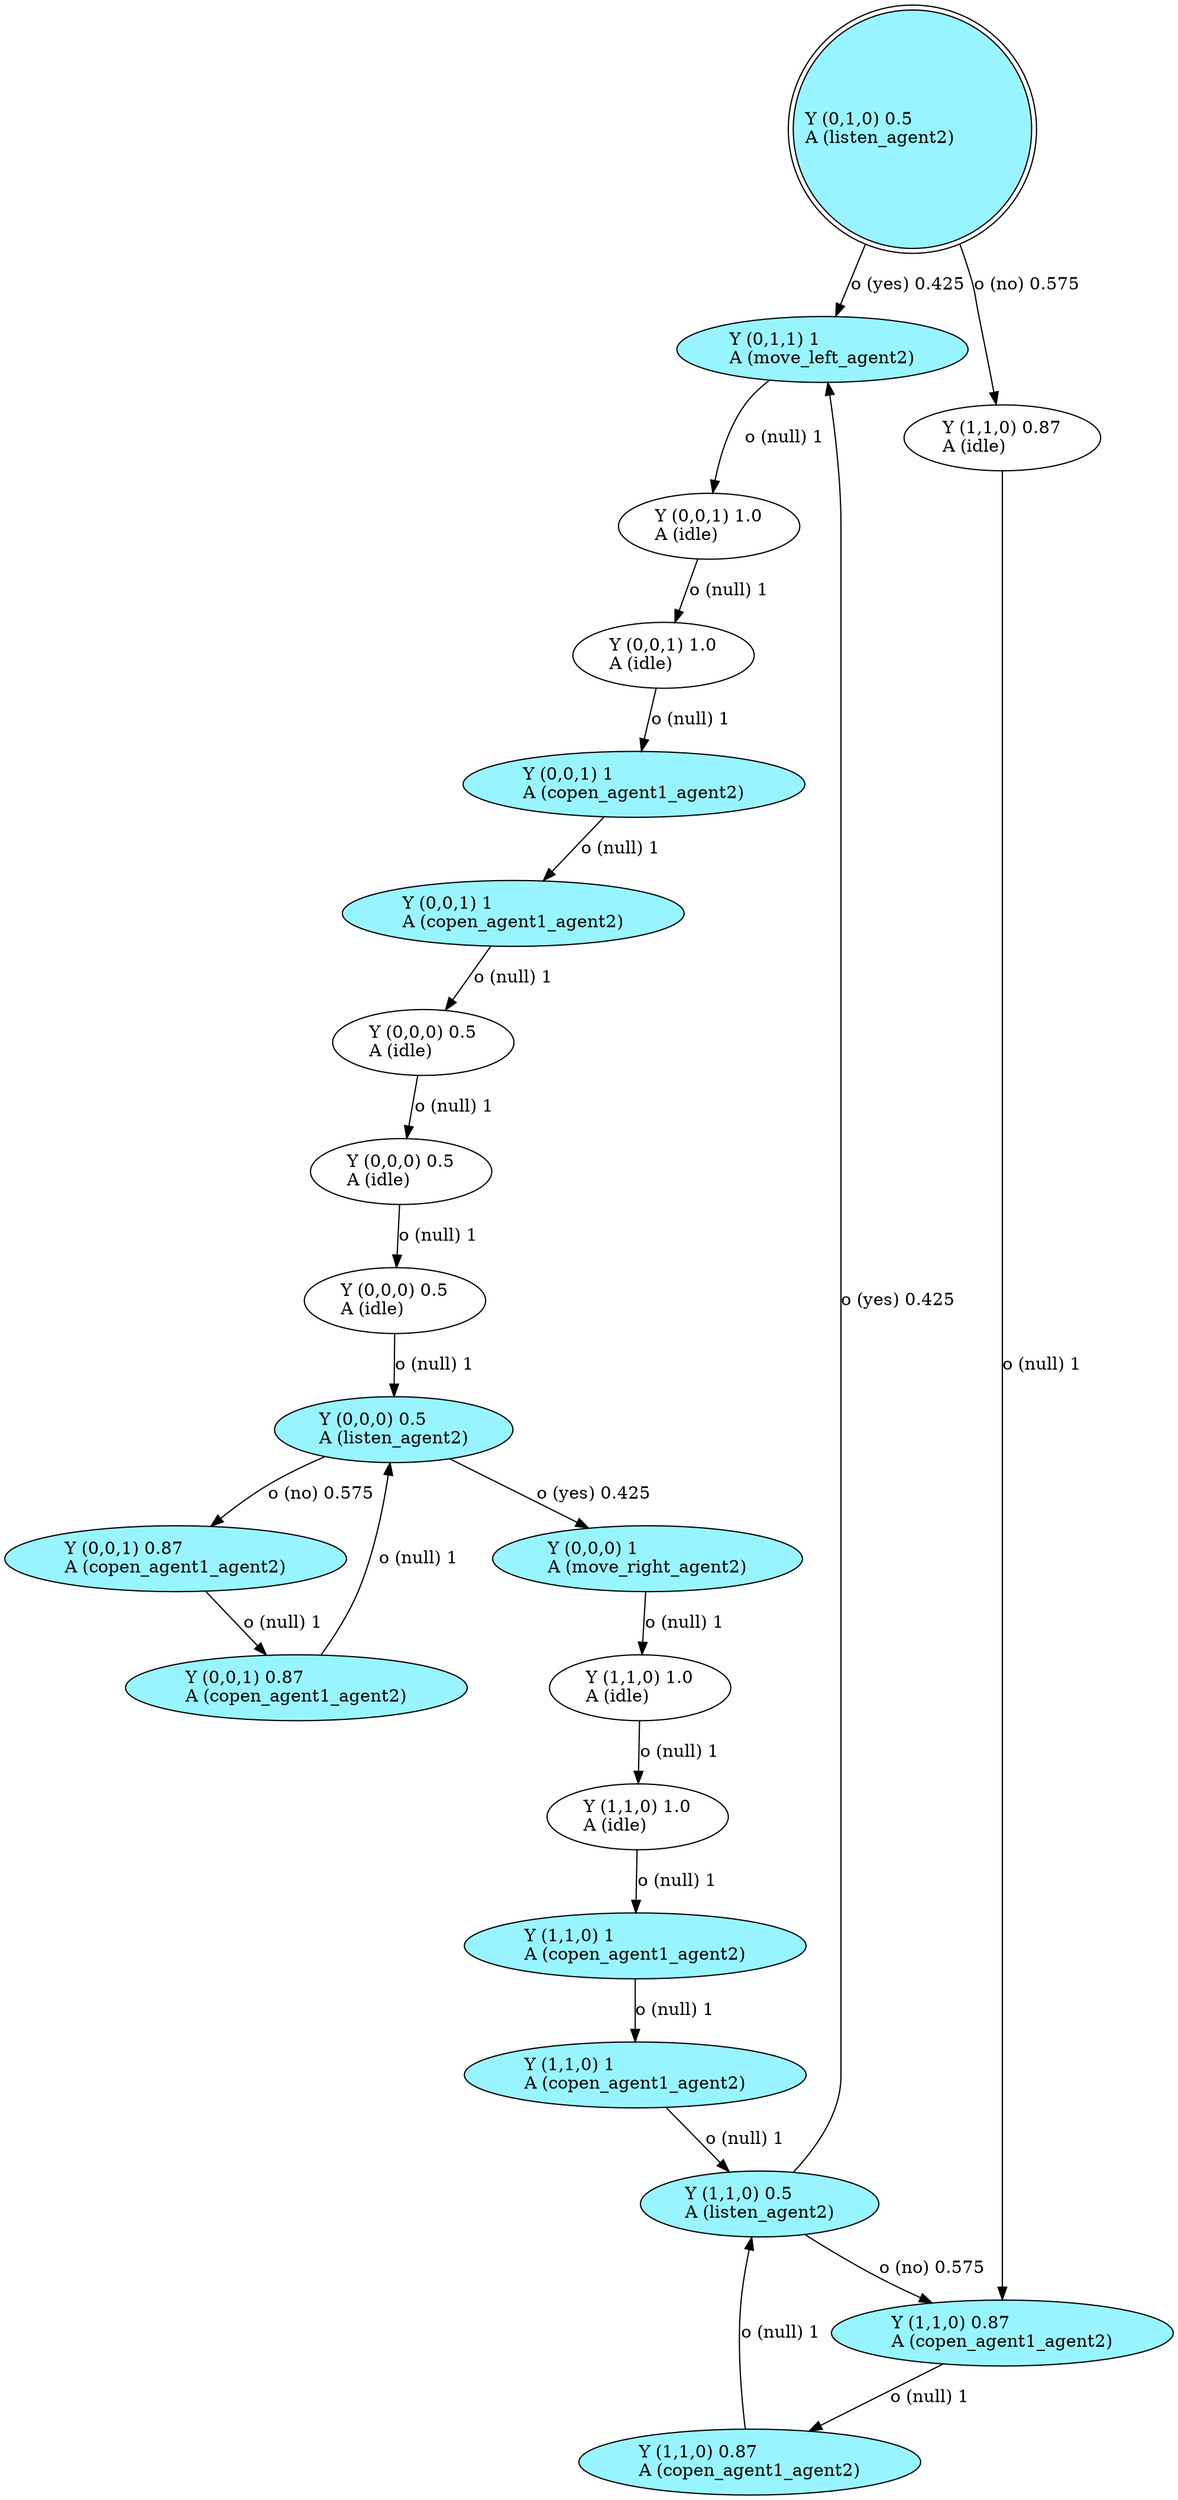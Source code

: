 digraph "G" {
root [color=black, fillcolor=cadetblue1, label="Y (0,1,0) 0.5\lA (listen_agent2)\l", labeljust="l", shape=doublecircle, style=filled];
x0row3 [color=black, fillcolor=cadetblue1, label="Y (0,0,0) 0.5\lA (listen_agent2)\l", style=filled];
x0row14 [color=black, fillcolor=cadetblue1, label="Y (1,1,0) 0.87\lA (copen_agent1_agent2)\l", style=filled];
x0row4 [color=black, fillcolor=cadetblue1, label="Y (1,1,0) 0.5\lA (listen_agent2)\l", style=filled];
x0row1 [color=black, fillcolor=cadetblue1, label="Y (0,1,1) 1\lA (move_left_agent2)\l", style=filled];
x0row13 [color=black, fillcolor=cadetblue1, label="Y (1,1,0) 1\lA (copen_agent1_agent2)\l", style=filled];
x0row5 [color=black, fillcolor=cadetblue1, label="Y (0,0,1) 1\lA (copen_agent1_agent2)\l", style=filled];
x0row8 [color=black, fillcolor=cadetblue1, label="Y (0,0,0) 1\lA (move_right_agent2)\l", style=filled];
x0row9 [color=black, fillcolor=cadetblue1, label="Y (0,0,1) 0.87\lA (copen_agent1_agent2)\l", style=filled];
x0row14_noop_0 [label="Y (1,1,0) 0.87\lA (idle)\l"];
x0row5_noop_0 [label="Y (0,0,1) 1.0\lA (idle)\l"];
x0row5_noop_1 [label="Y (0,0,1) 1.0\lA (idle)\l"];
x0row3_noop_0 [label="Y (0,0,0) 0.5\lA (idle)\l"];
x0row3_noop_1 [label="Y (0,0,0) 0.5\lA (idle)\l"];
x0row3_noop_2 [label="Y (0,0,0) 0.5\lA (idle)\l"];
x0row13_noop_0 [label="Y (1,1,0) 1.0\lA (idle)\l"];
x0row13_noop_1 [label="Y (1,1,0) 1.0\lA (idle)\l"];
x0row14_repeat_1 [color=black, fillcolor=cadetblue1, label="Y (1,1,0) 0.87\lA (copen_agent1_agent2)\l", style=filled];
x0row13_repeat_1 [color=black, fillcolor=cadetblue1, label="Y (1,1,0) 1\lA (copen_agent1_agent2)\l", style=filled];
x0row5_repeat_1 [color=black, fillcolor=cadetblue1, label="Y (0,0,1) 1\lA (copen_agent1_agent2)\l", style=filled];
x0row9_repeat_1 [color=black, fillcolor=cadetblue1, label="Y (0,0,1) 0.87\lA (copen_agent1_agent2)\l", style=filled];
root -> x0row1  [key=0, label="o (yes) 0.425\l"];
root -> x0row14_noop_0  [key=0, label="o (no) 0.575\l"];
x0row3 -> x0row8  [key=0, label="o (yes) 0.425\l"];
x0row3 -> x0row9  [key=0, label="o (no) 0.575\l"];
x0row14 -> x0row14_repeat_1  [key=0, label="o (null) 1\l"];
x0row4 -> x0row14  [key=0, label="o (no) 0.575\l"];
x0row4 -> x0row1  [key=0, label="o (yes) 0.425\l"];
x0row1 -> x0row5_noop_0  [key=0, label="o (null) 1\l"];
x0row13 -> x0row13_repeat_1  [key=0, label="o (null) 1\l"];
x0row5 -> x0row5_repeat_1  [key=0, label="o (null) 1\l"];
x0row8 -> x0row13_noop_0  [key=0, label="o (null) 1\l"];
x0row9 -> x0row9_repeat_1  [key=0, label="o (null) 1\l"];
x0row14_noop_0 -> x0row14  [key=0, label="o (null) 1\l"];
x0row5_noop_0 -> x0row5_noop_1  [key=0, label="o (null) 1\l"];
x0row5_noop_1 -> x0row5  [key=0, label="o (null) 1\l"];
x0row3_noop_0 -> x0row3_noop_1  [key=0, label="o (null) 1\l"];
x0row3_noop_1 -> x0row3_noop_2  [key=0, label="o (null) 1\l"];
x0row3_noop_2 -> x0row3  [key=0, label="o (null) 1\l"];
x0row13_noop_0 -> x0row13_noop_1  [key=0, label="o (null) 1\l"];
x0row13_noop_1 -> x0row13  [key=0, label="o (null) 1\l"];
x0row14_repeat_1 -> x0row4  [key=0, label="o (null) 1\l"];
x0row13_repeat_1 -> x0row4  [key=0, label="o (null) 1\l"];
x0row5_repeat_1 -> x0row3_noop_0  [key=0, label="o (null) 1\l"];
x0row9_repeat_1 -> x0row3  [key=0, label="o (null) 1\l"];
}
